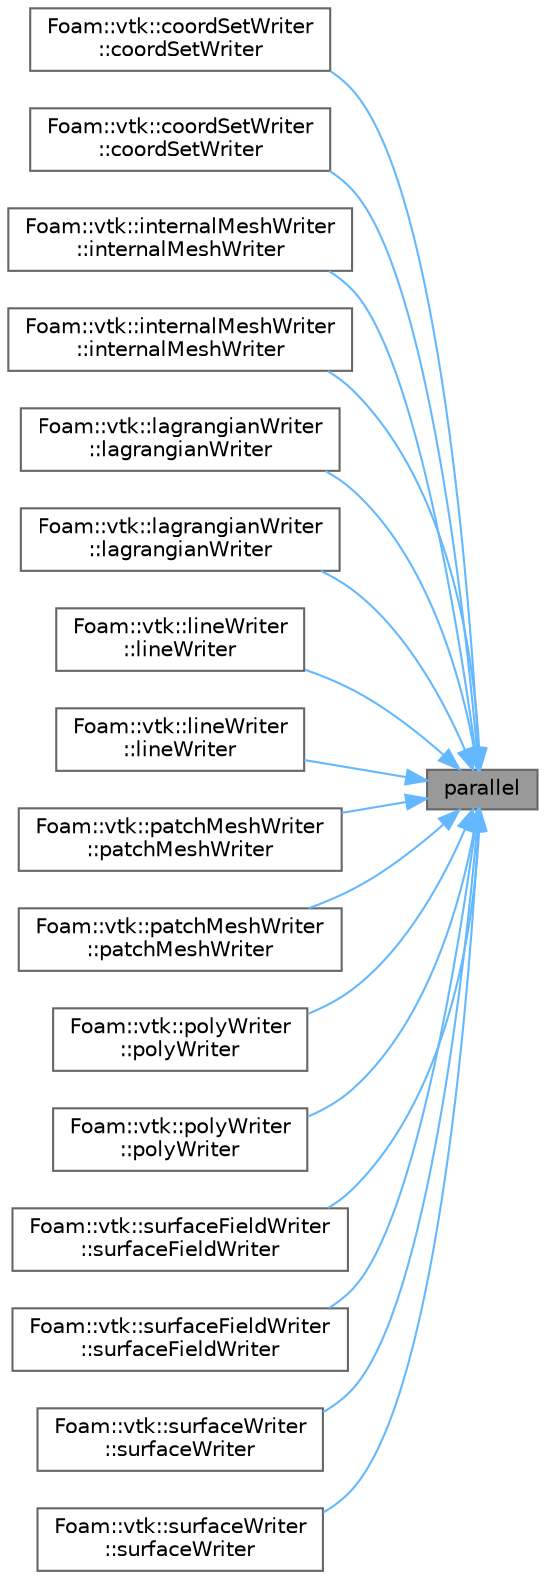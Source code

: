 digraph "parallel"
{
 // LATEX_PDF_SIZE
  bgcolor="transparent";
  edge [fontname=Helvetica,fontsize=10,labelfontname=Helvetica,labelfontsize=10];
  node [fontname=Helvetica,fontsize=10,shape=box,height=0.2,width=0.4];
  rankdir="RL";
  Node1 [id="Node000001",label="parallel",height=0.2,width=0.4,color="gray40", fillcolor="grey60", style="filled", fontcolor="black",tooltip=" "];
  Node1 -> Node2 [id="edge1_Node000001_Node000002",dir="back",color="steelblue1",style="solid",tooltip=" "];
  Node2 [id="Node000002",label="Foam::vtk::coordSetWriter\l::coordSetWriter",height=0.2,width=0.4,color="grey40", fillcolor="white", style="filled",URL="$classFoam_1_1vtk_1_1coordSetWriter.html#a4dd20b2e0e68fb8aaded7d9c33d1d857",tooltip=" "];
  Node1 -> Node3 [id="edge2_Node000001_Node000003",dir="back",color="steelblue1",style="solid",tooltip=" "];
  Node3 [id="Node000003",label="Foam::vtk::coordSetWriter\l::coordSetWriter",height=0.2,width=0.4,color="grey40", fillcolor="white", style="filled",URL="$classFoam_1_1vtk_1_1coordSetWriter.html#a62137c16483ba3a2d21476178408568b",tooltip=" "];
  Node1 -> Node4 [id="edge3_Node000001_Node000004",dir="back",color="steelblue1",style="solid",tooltip=" "];
  Node4 [id="Node000004",label="Foam::vtk::internalMeshWriter\l::internalMeshWriter",height=0.2,width=0.4,color="grey40", fillcolor="white", style="filled",URL="$classFoam_1_1vtk_1_1internalMeshWriter.html#aa3d1078143c7dd04816c29021cd1b5bd",tooltip=" "];
  Node1 -> Node5 [id="edge4_Node000001_Node000005",dir="back",color="steelblue1",style="solid",tooltip=" "];
  Node5 [id="Node000005",label="Foam::vtk::internalMeshWriter\l::internalMeshWriter",height=0.2,width=0.4,color="grey40", fillcolor="white", style="filled",URL="$classFoam_1_1vtk_1_1internalMeshWriter.html#a83a9346d3916147eb9d743bfe2d01a2d",tooltip=" "];
  Node1 -> Node6 [id="edge5_Node000001_Node000006",dir="back",color="steelblue1",style="solid",tooltip=" "];
  Node6 [id="Node000006",label="Foam::vtk::lagrangianWriter\l::lagrangianWriter",height=0.2,width=0.4,color="grey40", fillcolor="white", style="filled",URL="$classFoam_1_1vtk_1_1lagrangianWriter.html#a3167fbf720b3fe99b96cead3596f49fe",tooltip=" "];
  Node1 -> Node7 [id="edge6_Node000001_Node000007",dir="back",color="steelblue1",style="solid",tooltip=" "];
  Node7 [id="Node000007",label="Foam::vtk::lagrangianWriter\l::lagrangianWriter",height=0.2,width=0.4,color="grey40", fillcolor="white", style="filled",URL="$classFoam_1_1vtk_1_1lagrangianWriter.html#ac65c1b5dae9a788789940d9bac863fff",tooltip=" "];
  Node1 -> Node8 [id="edge7_Node000001_Node000008",dir="back",color="steelblue1",style="solid",tooltip=" "];
  Node8 [id="Node000008",label="Foam::vtk::lineWriter\l::lineWriter",height=0.2,width=0.4,color="grey40", fillcolor="white", style="filled",URL="$classFoam_1_1vtk_1_1lineWriter.html#a9ecfbe9f2e2fee1bb38db051809fabfb",tooltip=" "];
  Node1 -> Node9 [id="edge8_Node000001_Node000009",dir="back",color="steelblue1",style="solid",tooltip=" "];
  Node9 [id="Node000009",label="Foam::vtk::lineWriter\l::lineWriter",height=0.2,width=0.4,color="grey40", fillcolor="white", style="filled",URL="$classFoam_1_1vtk_1_1lineWriter.html#a84168401d4ded66f58c0a5251da3306d",tooltip=" "];
  Node1 -> Node10 [id="edge9_Node000001_Node000010",dir="back",color="steelblue1",style="solid",tooltip=" "];
  Node10 [id="Node000010",label="Foam::vtk::patchMeshWriter\l::patchMeshWriter",height=0.2,width=0.4,color="grey40", fillcolor="white", style="filled",URL="$classFoam_1_1vtk_1_1patchMeshWriter.html#a78162616a86616657db75fcf7e51ed9b",tooltip=" "];
  Node1 -> Node11 [id="edge10_Node000001_Node000011",dir="back",color="steelblue1",style="solid",tooltip=" "];
  Node11 [id="Node000011",label="Foam::vtk::patchMeshWriter\l::patchMeshWriter",height=0.2,width=0.4,color="grey40", fillcolor="white", style="filled",URL="$classFoam_1_1vtk_1_1patchMeshWriter.html#a5b80cfec9ce4dc05a20ddb10b3e1558c",tooltip=" "];
  Node1 -> Node12 [id="edge11_Node000001_Node000012",dir="back",color="steelblue1",style="solid",tooltip=" "];
  Node12 [id="Node000012",label="Foam::vtk::polyWriter\l::polyWriter",height=0.2,width=0.4,color="grey40", fillcolor="white", style="filled",URL="$classFoam_1_1vtk_1_1polyWriter.html#a1724ed67ef3370cce812afa1ab5ff53e",tooltip=" "];
  Node1 -> Node13 [id="edge12_Node000001_Node000013",dir="back",color="steelblue1",style="solid",tooltip=" "];
  Node13 [id="Node000013",label="Foam::vtk::polyWriter\l::polyWriter",height=0.2,width=0.4,color="grey40", fillcolor="white", style="filled",URL="$classFoam_1_1vtk_1_1polyWriter.html#a1224f41459eb5255363df1c6ff39a0b2",tooltip=" "];
  Node1 -> Node14 [id="edge13_Node000001_Node000014",dir="back",color="steelblue1",style="solid",tooltip=" "];
  Node14 [id="Node000014",label="Foam::vtk::surfaceFieldWriter\l::surfaceFieldWriter",height=0.2,width=0.4,color="grey40", fillcolor="white", style="filled",URL="$classFoam_1_1vtk_1_1surfaceFieldWriter.html#a256ad713aa4832a4487bd6360ff07796",tooltip=" "];
  Node1 -> Node15 [id="edge14_Node000001_Node000015",dir="back",color="steelblue1",style="solid",tooltip=" "];
  Node15 [id="Node000015",label="Foam::vtk::surfaceFieldWriter\l::surfaceFieldWriter",height=0.2,width=0.4,color="grey40", fillcolor="white", style="filled",URL="$classFoam_1_1vtk_1_1surfaceFieldWriter.html#a3ce247a63524bdecc9d65627c11899d6",tooltip=" "];
  Node1 -> Node16 [id="edge15_Node000001_Node000016",dir="back",color="steelblue1",style="solid",tooltip=" "];
  Node16 [id="Node000016",label="Foam::vtk::surfaceWriter\l::surfaceWriter",height=0.2,width=0.4,color="grey40", fillcolor="white", style="filled",URL="$classFoam_1_1vtk_1_1surfaceWriter.html#aa536e9299c263d475728e734dc42c9d6",tooltip=" "];
  Node1 -> Node17 [id="edge16_Node000001_Node000017",dir="back",color="steelblue1",style="solid",tooltip=" "];
  Node17 [id="Node000017",label="Foam::vtk::surfaceWriter\l::surfaceWriter",height=0.2,width=0.4,color="grey40", fillcolor="white", style="filled",URL="$classFoam_1_1vtk_1_1surfaceWriter.html#a03bd40d3403b442d5608766f7ab4a332",tooltip=" "];
}
